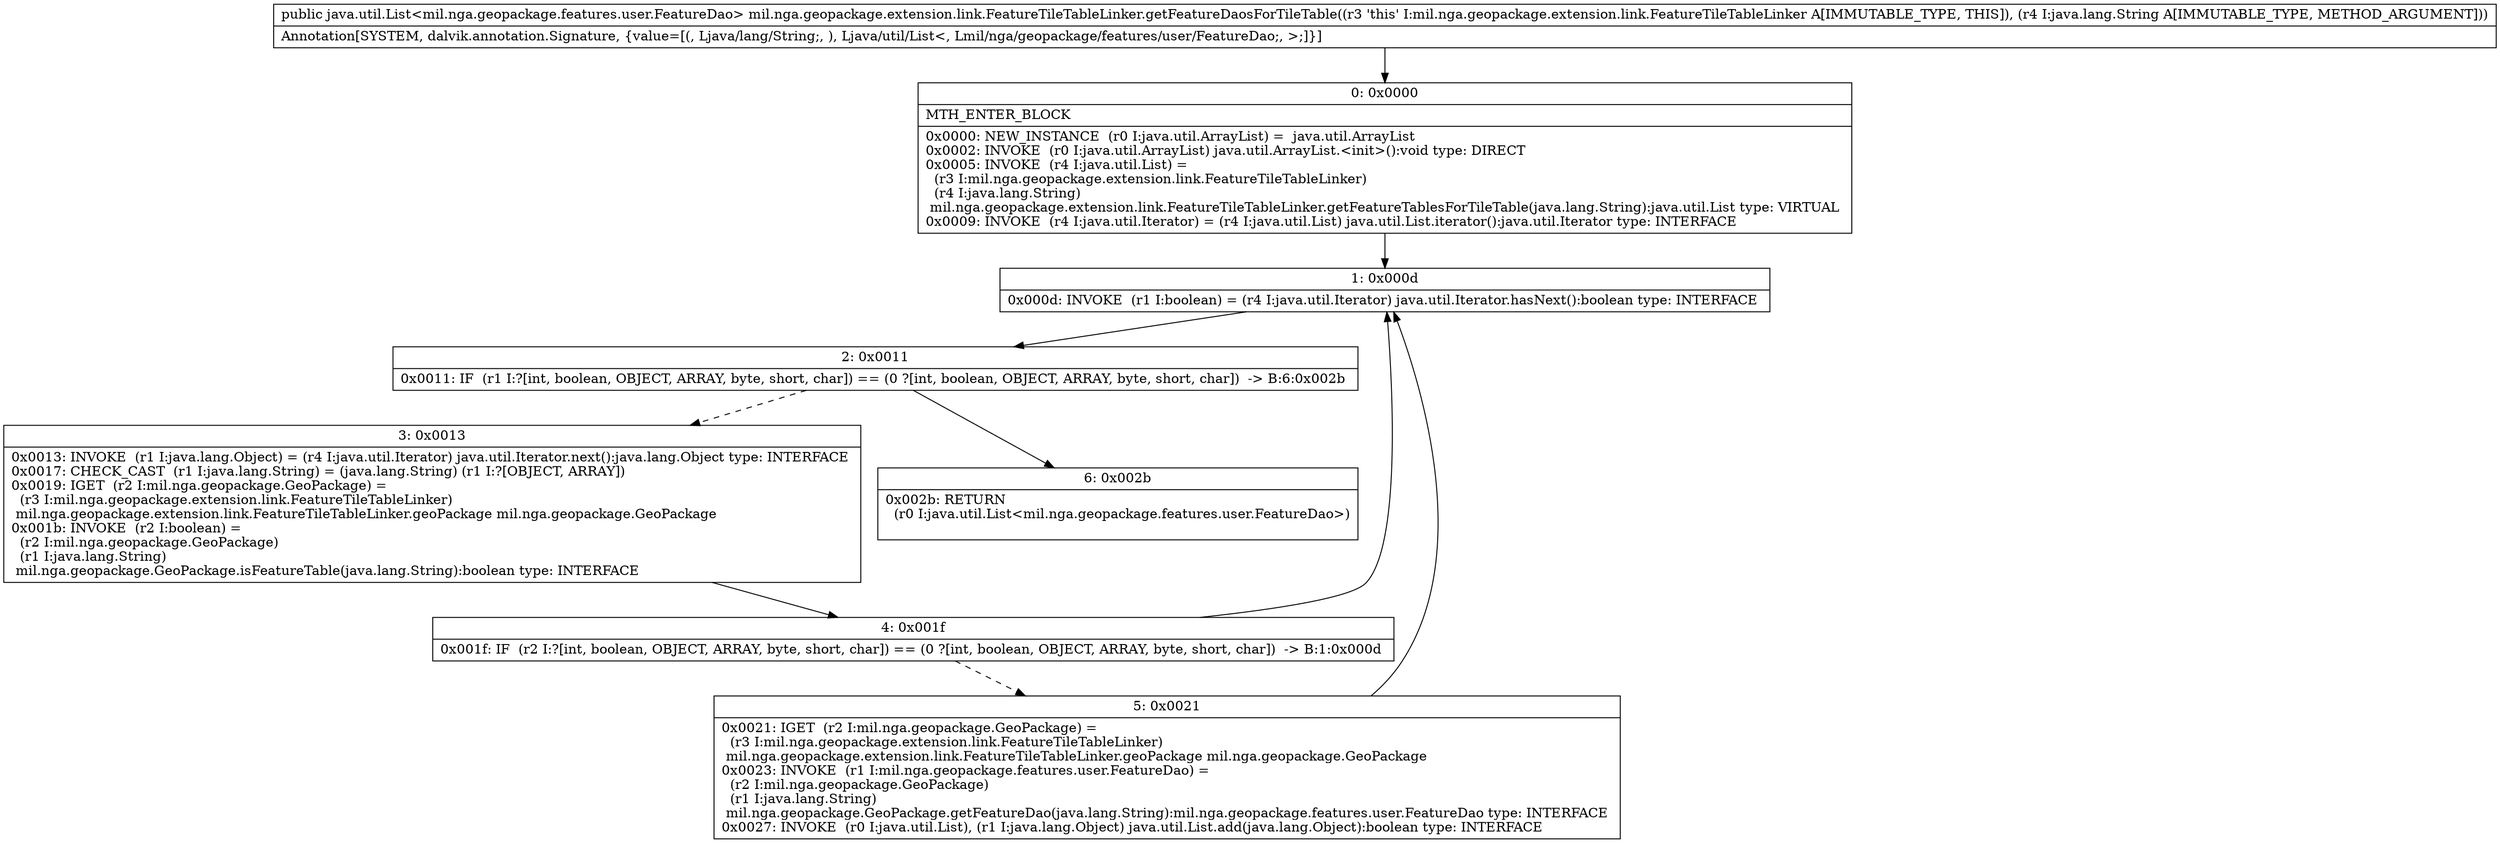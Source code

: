 digraph "CFG formil.nga.geopackage.extension.link.FeatureTileTableLinker.getFeatureDaosForTileTable(Ljava\/lang\/String;)Ljava\/util\/List;" {
Node_0 [shape=record,label="{0\:\ 0x0000|MTH_ENTER_BLOCK\l|0x0000: NEW_INSTANCE  (r0 I:java.util.ArrayList) =  java.util.ArrayList \l0x0002: INVOKE  (r0 I:java.util.ArrayList) java.util.ArrayList.\<init\>():void type: DIRECT \l0x0005: INVOKE  (r4 I:java.util.List) = \l  (r3 I:mil.nga.geopackage.extension.link.FeatureTileTableLinker)\l  (r4 I:java.lang.String)\l mil.nga.geopackage.extension.link.FeatureTileTableLinker.getFeatureTablesForTileTable(java.lang.String):java.util.List type: VIRTUAL \l0x0009: INVOKE  (r4 I:java.util.Iterator) = (r4 I:java.util.List) java.util.List.iterator():java.util.Iterator type: INTERFACE \l}"];
Node_1 [shape=record,label="{1\:\ 0x000d|0x000d: INVOKE  (r1 I:boolean) = (r4 I:java.util.Iterator) java.util.Iterator.hasNext():boolean type: INTERFACE \l}"];
Node_2 [shape=record,label="{2\:\ 0x0011|0x0011: IF  (r1 I:?[int, boolean, OBJECT, ARRAY, byte, short, char]) == (0 ?[int, boolean, OBJECT, ARRAY, byte, short, char])  \-\> B:6:0x002b \l}"];
Node_3 [shape=record,label="{3\:\ 0x0013|0x0013: INVOKE  (r1 I:java.lang.Object) = (r4 I:java.util.Iterator) java.util.Iterator.next():java.lang.Object type: INTERFACE \l0x0017: CHECK_CAST  (r1 I:java.lang.String) = (java.lang.String) (r1 I:?[OBJECT, ARRAY]) \l0x0019: IGET  (r2 I:mil.nga.geopackage.GeoPackage) = \l  (r3 I:mil.nga.geopackage.extension.link.FeatureTileTableLinker)\l mil.nga.geopackage.extension.link.FeatureTileTableLinker.geoPackage mil.nga.geopackage.GeoPackage \l0x001b: INVOKE  (r2 I:boolean) = \l  (r2 I:mil.nga.geopackage.GeoPackage)\l  (r1 I:java.lang.String)\l mil.nga.geopackage.GeoPackage.isFeatureTable(java.lang.String):boolean type: INTERFACE \l}"];
Node_4 [shape=record,label="{4\:\ 0x001f|0x001f: IF  (r2 I:?[int, boolean, OBJECT, ARRAY, byte, short, char]) == (0 ?[int, boolean, OBJECT, ARRAY, byte, short, char])  \-\> B:1:0x000d \l}"];
Node_5 [shape=record,label="{5\:\ 0x0021|0x0021: IGET  (r2 I:mil.nga.geopackage.GeoPackage) = \l  (r3 I:mil.nga.geopackage.extension.link.FeatureTileTableLinker)\l mil.nga.geopackage.extension.link.FeatureTileTableLinker.geoPackage mil.nga.geopackage.GeoPackage \l0x0023: INVOKE  (r1 I:mil.nga.geopackage.features.user.FeatureDao) = \l  (r2 I:mil.nga.geopackage.GeoPackage)\l  (r1 I:java.lang.String)\l mil.nga.geopackage.GeoPackage.getFeatureDao(java.lang.String):mil.nga.geopackage.features.user.FeatureDao type: INTERFACE \l0x0027: INVOKE  (r0 I:java.util.List), (r1 I:java.lang.Object) java.util.List.add(java.lang.Object):boolean type: INTERFACE \l}"];
Node_6 [shape=record,label="{6\:\ 0x002b|0x002b: RETURN  \l  (r0 I:java.util.List\<mil.nga.geopackage.features.user.FeatureDao\>)\l \l}"];
MethodNode[shape=record,label="{public java.util.List\<mil.nga.geopackage.features.user.FeatureDao\> mil.nga.geopackage.extension.link.FeatureTileTableLinker.getFeatureDaosForTileTable((r3 'this' I:mil.nga.geopackage.extension.link.FeatureTileTableLinker A[IMMUTABLE_TYPE, THIS]), (r4 I:java.lang.String A[IMMUTABLE_TYPE, METHOD_ARGUMENT]))  | Annotation[SYSTEM, dalvik.annotation.Signature, \{value=[(, Ljava\/lang\/String;, ), Ljava\/util\/List\<, Lmil\/nga\/geopackage\/features\/user\/FeatureDao;, \>;]\}]\l}"];
MethodNode -> Node_0;
Node_0 -> Node_1;
Node_1 -> Node_2;
Node_2 -> Node_3[style=dashed];
Node_2 -> Node_6;
Node_3 -> Node_4;
Node_4 -> Node_1;
Node_4 -> Node_5[style=dashed];
Node_5 -> Node_1;
}

